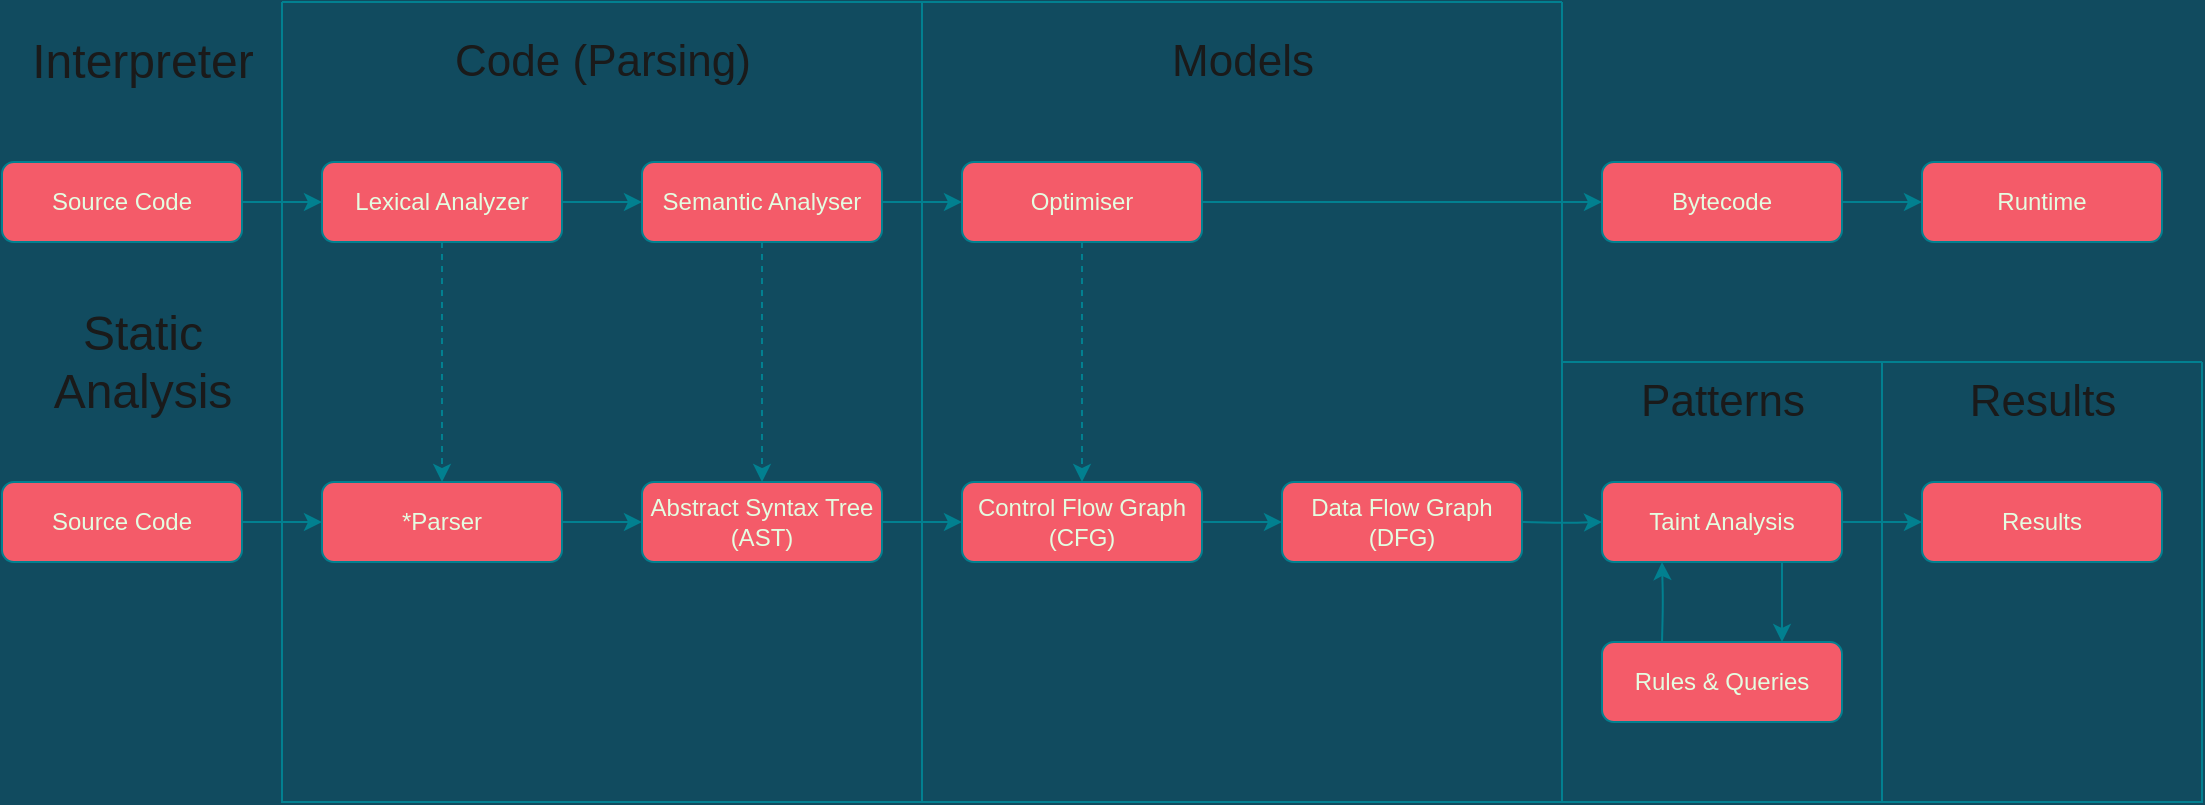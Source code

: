 <mxfile version="15.0.6" type="device"><diagram name="Page-1" id="42789a77-a242-8287-6e28-9cd8cfd52e62"><mxGraphModel dx="2062" dy="1062" grid="1" gridSize="10" guides="1" tooltips="1" connect="1" arrows="1" fold="1" page="1" pageScale="1" pageWidth="1100" pageHeight="850" background="#114B5F" math="0" shadow="0"><root><mxCell id="0"/><mxCell id="1" parent="0"/><mxCell id="D9i-DfiwjVn7yU0mAmE2-13" value="" style="swimlane;startSize=0;rounded=0;sketch=0;fontColor=#E4FDE1;strokeColor=#028090;fillColor=#F45B69;" vertex="1" parent="1"><mxGeometry x="180" y="200" width="320" height="400" as="geometry"><mxRectangle x="180" y="60" width="50" height="40" as="alternateBounds"/></mxGeometry></mxCell><mxCell id="D9i-DfiwjVn7yU0mAmE2-14" value="&lt;font color=&quot;#1a1a1a&quot; style=&quot;font-size: 22px&quot;&gt;Code (Parsing)&lt;/font&gt;" style="text;html=1;align=center;verticalAlign=middle;resizable=0;points=[];autosize=1;strokeColor=none;fontColor=#E4FDE1;" vertex="1" parent="D9i-DfiwjVn7yU0mAmE2-13"><mxGeometry x="80" y="20" width="160" height="20" as="geometry"/></mxCell><mxCell id="D9i-DfiwjVn7yU0mAmE2-25" value="Semantic Analyser" style="rounded=1;whiteSpace=wrap;html=1;sketch=0;fillColor=#F45B69;strokeColor=#028090;fontColor=#E4FDE1;" vertex="1" parent="D9i-DfiwjVn7yU0mAmE2-13"><mxGeometry x="180" y="80" width="120" height="40" as="geometry"/></mxCell><mxCell id="D9i-DfiwjVn7yU0mAmE2-23" value="Lexical Analyzer" style="rounded=1;whiteSpace=wrap;html=1;sketch=0;fillColor=#F45B69;strokeColor=#028090;fontColor=#E4FDE1;" vertex="1" parent="D9i-DfiwjVn7yU0mAmE2-13"><mxGeometry x="20" y="80" width="120" height="40" as="geometry"/></mxCell><mxCell id="D9i-DfiwjVn7yU0mAmE2-22" style="edgeStyle=orthogonalEdgeStyle;curved=0;rounded=1;sketch=0;orthogonalLoop=1;jettySize=auto;html=1;exitX=1;exitY=0.5;exitDx=0;exitDy=0;entryX=0;entryY=0.5;entryDx=0;entryDy=0;fontColor=#E4FDE1;strokeColor=#028090;fillColor=#F45B69;labelBackgroundColor=#114B5F;" edge="1" parent="D9i-DfiwjVn7yU0mAmE2-13" source="D9i-DfiwjVn7yU0mAmE2-23" target="D9i-DfiwjVn7yU0mAmE2-25"><mxGeometry relative="1" as="geometry"/></mxCell><mxCell id="D9i-DfiwjVn7yU0mAmE2-20" style="edgeStyle=orthogonalEdgeStyle;curved=0;rounded=1;sketch=0;orthogonalLoop=1;jettySize=auto;html=1;exitX=1;exitY=0.5;exitDx=0;exitDy=0;entryX=0;entryY=0.5;entryDx=0;entryDy=0;fontColor=#E4FDE1;strokeColor=#028090;fillColor=#F45B69;labelBackgroundColor=#114B5F;" edge="1" parent="1" source="D9i-DfiwjVn7yU0mAmE2-21" target="D9i-DfiwjVn7yU0mAmE2-23"><mxGeometry relative="1" as="geometry"/></mxCell><mxCell id="D9i-DfiwjVn7yU0mAmE2-21" value="Source Code" style="rounded=1;whiteSpace=wrap;html=1;sketch=0;fillColor=#F45B69;strokeColor=#028090;fontColor=#E4FDE1;" vertex="1" parent="1"><mxGeometry x="40" y="280" width="120" height="40" as="geometry"/></mxCell><mxCell id="D9i-DfiwjVn7yU0mAmE2-24" style="edgeStyle=orthogonalEdgeStyle;curved=0;rounded=1;sketch=0;orthogonalLoop=1;jettySize=auto;html=1;entryX=0;entryY=0.5;entryDx=0;entryDy=0;fontColor=#E4FDE1;strokeColor=#028090;fillColor=#F45B69;exitX=1;exitY=0.5;exitDx=0;exitDy=0;labelBackgroundColor=#114B5F;" edge="1" parent="1" source="D9i-DfiwjVn7yU0mAmE2-25" target="D9i-DfiwjVn7yU0mAmE2-27"><mxGeometry relative="1" as="geometry"><mxPoint x="530" y="290" as="sourcePoint"/></mxGeometry></mxCell><mxCell id="D9i-DfiwjVn7yU0mAmE2-26" style="edgeStyle=orthogonalEdgeStyle;curved=0;rounded=1;sketch=0;orthogonalLoop=1;jettySize=auto;html=1;exitX=1;exitY=0.5;exitDx=0;exitDy=0;entryX=0;entryY=0.5;entryDx=0;entryDy=0;fontColor=#E4FDE1;strokeColor=#028090;fillColor=#F45B69;labelBackgroundColor=#114B5F;" edge="1" parent="1" source="D9i-DfiwjVn7yU0mAmE2-27" target="D9i-DfiwjVn7yU0mAmE2-43"><mxGeometry relative="1" as="geometry"><mxPoint x="840" y="300" as="targetPoint"/></mxGeometry></mxCell><mxCell id="D9i-DfiwjVn7yU0mAmE2-28" style="edgeStyle=orthogonalEdgeStyle;curved=0;rounded=1;sketch=0;orthogonalLoop=1;jettySize=auto;html=1;exitX=1;exitY=0.5;exitDx=0;exitDy=0;entryX=0;entryY=0.5;entryDx=0;entryDy=0;fontColor=#E4FDE1;strokeColor=#028090;fillColor=#F45B69;labelBackgroundColor=#114B5F;" edge="1" parent="1" source="D9i-DfiwjVn7yU0mAmE2-43" target="D9i-DfiwjVn7yU0mAmE2-30"><mxGeometry relative="1" as="geometry"><mxPoint x="960" y="300" as="sourcePoint"/></mxGeometry></mxCell><mxCell id="D9i-DfiwjVn7yU0mAmE2-30" value="Runtime" style="rounded=1;whiteSpace=wrap;html=1;sketch=0;fillColor=#F45B69;strokeColor=#028090;fontColor=#E4FDE1;" vertex="1" parent="1"><mxGeometry x="1000" y="280" width="120" height="40" as="geometry"/></mxCell><mxCell id="D9i-DfiwjVn7yU0mAmE2-32" value="&lt;font color=&quot;#1a1a1a&quot;&gt;&lt;span style=&quot;font-size: 24px&quot;&gt;Interpreter&lt;/span&gt;&lt;/font&gt;" style="text;html=1;align=center;verticalAlign=middle;resizable=0;points=[];autosize=1;strokeColor=none;fontColor=#E4FDE1;" vertex="1" parent="1"><mxGeometry x="45" y="220" width="130" height="20" as="geometry"/></mxCell><mxCell id="D9i-DfiwjVn7yU0mAmE2-37" value="" style="swimlane;startSize=0;rounded=0;sketch=0;fontColor=#E4FDE1;strokeColor=#028090;fillColor=#F45B69;" vertex="1" parent="1"><mxGeometry x="500" y="200" width="320" height="400" as="geometry"><mxRectangle x="500" y="200" width="50" height="40" as="alternateBounds"/></mxGeometry></mxCell><mxCell id="D9i-DfiwjVn7yU0mAmE2-38" value="&lt;font color=&quot;#1a1a1a&quot; style=&quot;font-size: 22px&quot;&gt;Models&lt;/font&gt;" style="text;html=1;align=center;verticalAlign=middle;resizable=0;points=[];autosize=1;strokeColor=none;fontColor=#E4FDE1;" vertex="1" parent="D9i-DfiwjVn7yU0mAmE2-37"><mxGeometry x="115" y="20" width="90" height="20" as="geometry"/></mxCell><mxCell id="D9i-DfiwjVn7yU0mAmE2-27" value="Optimiser" style="rounded=1;whiteSpace=wrap;html=1;sketch=0;fillColor=#F45B69;strokeColor=#028090;fontColor=#E4FDE1;" vertex="1" parent="D9i-DfiwjVn7yU0mAmE2-37"><mxGeometry x="20" y="80" width="120" height="40" as="geometry"/></mxCell><mxCell id="D9i-DfiwjVn7yU0mAmE2-43" value="Bytecode" style="rounded=1;whiteSpace=wrap;html=1;sketch=0;fillColor=#F45B69;strokeColor=#028090;fontColor=#E4FDE1;" vertex="1" parent="1"><mxGeometry x="840" y="280" width="120" height="40" as="geometry"/></mxCell><mxCell id="D9i-DfiwjVn7yU0mAmE2-65" value="" style="swimlane;startSize=0;rounded=0;sketch=0;fontColor=#E4FDE1;strokeColor=#028090;fillColor=#F45B69;" vertex="1" parent="1"><mxGeometry x="820" y="380" width="160" height="220" as="geometry"><mxRectangle x="500" y="200" width="50" height="40" as="alternateBounds"/></mxGeometry></mxCell><mxCell id="D9i-DfiwjVn7yU0mAmE2-66" value="&lt;font color=&quot;#1a1a1a&quot; style=&quot;font-size: 22px&quot;&gt;Patterns&lt;/font&gt;" style="text;html=1;align=center;verticalAlign=middle;resizable=0;points=[];autosize=1;strokeColor=none;fontColor=#E4FDE1;" vertex="1" parent="D9i-DfiwjVn7yU0mAmE2-65"><mxGeometry x="30" y="10" width="100" height="20" as="geometry"/></mxCell><mxCell id="q591KIigNglqc1efAttf-62" value="Source Code" style="rounded=1;whiteSpace=wrap;html=1;sketch=0;fillColor=#F45B69;strokeColor=#028090;fontColor=#E4FDE1;" parent="D9i-DfiwjVn7yU0mAmE2-65" vertex="1"><mxGeometry x="-780" y="60" width="120" height="40" as="geometry"/></mxCell><mxCell id="q591KIigNglqc1efAttf-68" value="Taint Analysis" style="rounded=1;whiteSpace=wrap;html=1;sketch=0;fillColor=#F45B69;strokeColor=#028090;fontColor=#E4FDE1;" parent="D9i-DfiwjVn7yU0mAmE2-65" vertex="1"><mxGeometry x="20" y="60" width="120" height="40" as="geometry"/></mxCell><mxCell id="q591KIigNglqc1efAttf-74" value="&lt;font color=&quot;#1a1a1a&quot;&gt;&lt;span style=&quot;font-size: 24px&quot;&gt;Static&lt;br&gt;Analysis&lt;/span&gt;&lt;/font&gt;" style="text;html=1;align=center;verticalAlign=middle;resizable=0;points=[];autosize=1;strokeColor=none;fontColor=#E4FDE1;" parent="D9i-DfiwjVn7yU0mAmE2-65" vertex="1"><mxGeometry x="-760" y="-20" width="100" height="40" as="geometry"/></mxCell><mxCell id="IDB7grHUTLOJKqAbpkBj-2" value="*Parser" style="rounded=1;whiteSpace=wrap;html=1;sketch=0;fillColor=#F45B69;strokeColor=#028090;fontColor=#E4FDE1;" parent="D9i-DfiwjVn7yU0mAmE2-65" vertex="1"><mxGeometry x="-620" y="60" width="120" height="40" as="geometry"/></mxCell><mxCell id="IDB7grHUTLOJKqAbpkBj-4" style="edgeStyle=orthogonalEdgeStyle;curved=0;rounded=1;sketch=0;orthogonalLoop=1;jettySize=auto;html=1;exitX=1;exitY=0.5;exitDx=0;exitDy=0;entryX=0;entryY=0.5;entryDx=0;entryDy=0;fontColor=#E4FDE1;strokeColor=#028090;fillColor=#F45B69;" parent="D9i-DfiwjVn7yU0mAmE2-65" source="q591KIigNglqc1efAttf-62" target="IDB7grHUTLOJKqAbpkBj-2" edge="1"><mxGeometry relative="1" as="geometry"/></mxCell><mxCell id="q591KIigNglqc1efAttf-64" value="Abstract Syntax Tree&lt;br&gt;(AST)" style="rounded=1;whiteSpace=wrap;html=1;sketch=0;fillColor=#F45B69;strokeColor=#028090;fontColor=#E4FDE1;" parent="D9i-DfiwjVn7yU0mAmE2-65" vertex="1"><mxGeometry x="-460" y="60" width="120" height="40" as="geometry"/></mxCell><mxCell id="IDB7grHUTLOJKqAbpkBj-8" style="edgeStyle=orthogonalEdgeStyle;curved=0;rounded=1;sketch=0;orthogonalLoop=1;jettySize=auto;html=1;exitX=1;exitY=0.5;exitDx=0;exitDy=0;entryX=0;entryY=0.5;entryDx=0;entryDy=0;fontColor=#E4FDE1;strokeColor=#028090;fillColor=#F45B69;" parent="D9i-DfiwjVn7yU0mAmE2-65" source="IDB7grHUTLOJKqAbpkBj-2" target="q591KIigNglqc1efAttf-64" edge="1"><mxGeometry relative="1" as="geometry"/></mxCell><mxCell id="q591KIigNglqc1efAttf-66" value="Control Flow Graph&lt;br&gt;(CFG)" style="rounded=1;whiteSpace=wrap;html=1;sketch=0;fillColor=#F45B69;strokeColor=#028090;fontColor=#E4FDE1;" parent="D9i-DfiwjVn7yU0mAmE2-65" vertex="1"><mxGeometry x="-300" y="60" width="120" height="40" as="geometry"/></mxCell><mxCell id="q591KIigNglqc1efAttf-72" value="Data Flow Graph&lt;br&gt;(DFG)" style="rounded=1;whiteSpace=wrap;html=1;sketch=0;fillColor=#F45B69;strokeColor=#028090;fontColor=#E4FDE1;" parent="D9i-DfiwjVn7yU0mAmE2-65" vertex="1"><mxGeometry x="-140" y="60" width="120" height="40" as="geometry"/></mxCell><mxCell id="D9i-DfiwjVn7yU0mAmE2-49" style="edgeStyle=orthogonalEdgeStyle;curved=0;rounded=1;sketch=0;orthogonalLoop=1;jettySize=auto;html=1;entryX=0;entryY=0.5;entryDx=0;entryDy=0;fontColor=#E4FDE1;strokeColor=#028090;fillColor=#F45B69;labelBackgroundColor=#114B5F;exitX=1;exitY=0.5;exitDx=0;exitDy=0;" edge="1" parent="D9i-DfiwjVn7yU0mAmE2-65" source="q591KIigNglqc1efAttf-66" target="q591KIigNglqc1efAttf-72"><mxGeometry relative="1" as="geometry"><mxPoint x="-150" y="260" as="sourcePoint"/><mxPoint x="-290" y="90" as="targetPoint"/></mxGeometry></mxCell><mxCell id="D9i-DfiwjVn7yU0mAmE2-48" value="Results" style="rounded=1;whiteSpace=wrap;html=1;sketch=0;fillColor=#F45B69;strokeColor=#028090;fontColor=#E4FDE1;" vertex="1" parent="D9i-DfiwjVn7yU0mAmE2-65"><mxGeometry x="180" y="60" width="120" height="40" as="geometry"/></mxCell><mxCell id="q591KIigNglqc1efAttf-63" style="edgeStyle=orthogonalEdgeStyle;curved=0;rounded=1;sketch=0;orthogonalLoop=1;jettySize=auto;html=1;exitX=1;exitY=0.5;exitDx=0;exitDy=0;entryX=0;entryY=0.5;entryDx=0;entryDy=0;fontColor=#E4FDE1;strokeColor=#028090;fillColor=#F45B69;labelBackgroundColor=#114B5F;" parent="D9i-DfiwjVn7yU0mAmE2-65" source="q591KIigNglqc1efAttf-64" target="q591KIigNglqc1efAttf-66" edge="1"><mxGeometry relative="1" as="geometry"/></mxCell><mxCell id="D9i-DfiwjVn7yU0mAmE2-50" style="edgeStyle=orthogonalEdgeStyle;curved=0;rounded=1;sketch=0;orthogonalLoop=1;jettySize=auto;html=1;entryX=0;entryY=0.5;entryDx=0;entryDy=0;fontColor=#E4FDE1;strokeColor=#028090;fillColor=#F45B69;labelBackgroundColor=#114B5F;" edge="1" parent="D9i-DfiwjVn7yU0mAmE2-65" target="q591KIigNglqc1efAttf-68"><mxGeometry relative="1" as="geometry"><mxPoint x="-20" y="80" as="sourcePoint"/><mxPoint x="-130" y="90" as="targetPoint"/></mxGeometry></mxCell><mxCell id="D9i-DfiwjVn7yU0mAmE2-51" style="edgeStyle=orthogonalEdgeStyle;curved=0;rounded=1;sketch=0;orthogonalLoop=1;jettySize=auto;html=1;entryX=0;entryY=0.5;entryDx=0;entryDy=0;fontColor=#E4FDE1;strokeColor=#028090;fillColor=#F45B69;labelBackgroundColor=#114B5F;exitX=1;exitY=0.5;exitDx=0;exitDy=0;" edge="1" parent="D9i-DfiwjVn7yU0mAmE2-65" source="q591KIigNglqc1efAttf-68" target="D9i-DfiwjVn7yU0mAmE2-48"><mxGeometry relative="1" as="geometry"><mxPoint x="-10" y="90" as="sourcePoint"/><mxPoint x="30" y="90" as="targetPoint"/></mxGeometry></mxCell><mxCell id="D9i-DfiwjVn7yU0mAmE2-59" value="Rules &amp;amp; Queries" style="rounded=1;whiteSpace=wrap;html=1;sketch=0;fillColor=#F45B69;strokeColor=#028090;fontColor=#E4FDE1;" vertex="1" parent="D9i-DfiwjVn7yU0mAmE2-65"><mxGeometry x="20" y="140" width="120" height="40" as="geometry"/></mxCell><mxCell id="D9i-DfiwjVn7yU0mAmE2-61" style="edgeStyle=orthogonalEdgeStyle;curved=0;rounded=1;sketch=0;orthogonalLoop=1;jettySize=auto;html=1;fontColor=#E4FDE1;strokeColor=#028090;fillColor=#F45B69;labelBackgroundColor=#114B5F;exitX=0.75;exitY=1;exitDx=0;exitDy=0;" edge="1" parent="D9i-DfiwjVn7yU0mAmE2-65" source="q591KIigNglqc1efAttf-68"><mxGeometry relative="1" as="geometry"><mxPoint x="150" y="90" as="sourcePoint"/><mxPoint x="110" y="140" as="targetPoint"/></mxGeometry></mxCell><mxCell id="D9i-DfiwjVn7yU0mAmE2-62" style="edgeStyle=orthogonalEdgeStyle;curved=0;rounded=1;sketch=0;orthogonalLoop=1;jettySize=auto;html=1;entryX=0.25;entryY=1;entryDx=0;entryDy=0;fontColor=#E4FDE1;strokeColor=#028090;fillColor=#F45B69;labelBackgroundColor=#114B5F;" edge="1" parent="D9i-DfiwjVn7yU0mAmE2-65" target="q591KIigNglqc1efAttf-68"><mxGeometry relative="1" as="geometry"><mxPoint x="50" y="140" as="sourcePoint"/><mxPoint x="120" y="30" as="targetPoint"/></mxGeometry></mxCell><mxCell id="D9i-DfiwjVn7yU0mAmE2-71" value="" style="swimlane;startSize=0;rounded=0;sketch=0;fontColor=#E4FDE1;strokeColor=#028090;fillColor=#F45B69;" vertex="1" parent="1"><mxGeometry x="980" y="380" width="160" height="220" as="geometry"><mxRectangle x="500" y="200" width="50" height="40" as="alternateBounds"/></mxGeometry></mxCell><mxCell id="D9i-DfiwjVn7yU0mAmE2-72" value="&lt;font color=&quot;#1a1a1a&quot; style=&quot;font-size: 22px&quot;&gt;Results&lt;/font&gt;" style="text;html=1;align=center;verticalAlign=middle;resizable=0;points=[];autosize=1;strokeColor=none;fontColor=#E4FDE1;" vertex="1" parent="D9i-DfiwjVn7yU0mAmE2-71"><mxGeometry x="35" y="10" width="90" height="20" as="geometry"/></mxCell><mxCell id="D9i-DfiwjVn7yU0mAmE2-78" style="edgeStyle=orthogonalEdgeStyle;curved=0;rounded=1;sketch=0;orthogonalLoop=1;jettySize=auto;html=1;fontColor=#E4FDE1;strokeColor=#028090;fillColor=#F45B69;exitX=0.5;exitY=1;exitDx=0;exitDy=0;entryX=0.5;entryY=0;entryDx=0;entryDy=0;dashed=1;" edge="1" parent="1" source="D9i-DfiwjVn7yU0mAmE2-23" target="IDB7grHUTLOJKqAbpkBj-2"><mxGeometry relative="1" as="geometry"><mxPoint x="290" y="360" as="sourcePoint"/><mxPoint x="290" y="560" as="targetPoint"/></mxGeometry></mxCell><mxCell id="D9i-DfiwjVn7yU0mAmE2-76" style="edgeStyle=orthogonalEdgeStyle;curved=0;rounded=1;sketch=0;orthogonalLoop=1;jettySize=auto;html=1;fontColor=#E4FDE1;strokeColor=#028090;fillColor=#F45B69;exitX=0.5;exitY=1;exitDx=0;exitDy=0;entryX=0.5;entryY=0;entryDx=0;entryDy=0;dashed=1;" edge="1" parent="1" source="D9i-DfiwjVn7yU0mAmE2-25" target="q591KIigNglqc1efAttf-64"><mxGeometry relative="1" as="geometry"><mxPoint x="330" y="550" as="sourcePoint"/><mxPoint x="370" y="690" as="targetPoint"/></mxGeometry></mxCell><mxCell id="D9i-DfiwjVn7yU0mAmE2-77" style="edgeStyle=orthogonalEdgeStyle;curved=0;rounded=1;sketch=0;orthogonalLoop=1;jettySize=auto;html=1;fontColor=#E4FDE1;strokeColor=#028090;fillColor=#F45B69;exitX=0.5;exitY=1;exitDx=0;exitDy=0;entryX=0.5;entryY=0;entryDx=0;entryDy=0;dashed=1;" edge="1" parent="1" source="D9i-DfiwjVn7yU0mAmE2-27" target="q591KIigNglqc1efAttf-66"><mxGeometry relative="1" as="geometry"><mxPoint x="430" y="330" as="sourcePoint"/><mxPoint x="430" y="530" as="targetPoint"/></mxGeometry></mxCell></root></mxGraphModel></diagram></mxfile>